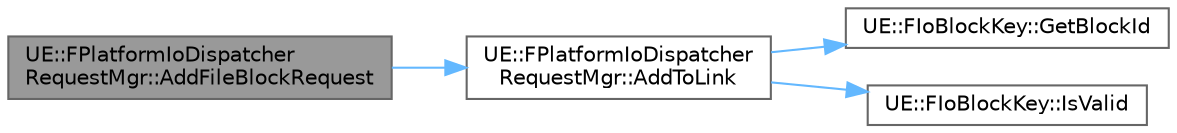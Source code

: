 digraph "UE::FPlatformIoDispatcherRequestMgr::AddFileBlockRequest"
{
 // INTERACTIVE_SVG=YES
 // LATEX_PDF_SIZE
  bgcolor="transparent";
  edge [fontname=Helvetica,fontsize=10,labelfontname=Helvetica,labelfontsize=10];
  node [fontname=Helvetica,fontsize=10,shape=box,height=0.2,width=0.4];
  rankdir="LR";
  Node1 [id="Node000001",label="UE::FPlatformIoDispatcher\lRequestMgr::AddFileBlockRequest",height=0.2,width=0.4,color="gray40", fillcolor="grey60", style="filled", fontcolor="black",tooltip=" "];
  Node1 -> Node2 [id="edge1_Node000001_Node000002",color="steelblue1",style="solid",tooltip=" "];
  Node2 [id="Node000002",label="UE::FPlatformIoDispatcher\lRequestMgr::AddToLink",height=0.2,width=0.4,color="grey40", fillcolor="white", style="filled",URL="$d6/d5a/classUE_1_1FPlatformIoDispatcherRequestMgr.html#ab753ce442ce50a5687b22083909554c6",tooltip=" "];
  Node2 -> Node3 [id="edge2_Node000002_Node000003",color="steelblue1",style="solid",tooltip=" "];
  Node3 [id="Node000003",label="UE::FIoBlockKey::GetBlockId",height=0.2,width=0.4,color="grey40", fillcolor="white", style="filled",URL="$d8/d05/structUE_1_1FIoBlockKey.html#a8664b1f1fe973870e6e396788ffa3800",tooltip=" "];
  Node2 -> Node4 [id="edge3_Node000002_Node000004",color="steelblue1",style="solid",tooltip=" "];
  Node4 [id="Node000004",label="UE::FIoBlockKey::IsValid",height=0.2,width=0.4,color="grey40", fillcolor="white", style="filled",URL="$d8/d05/structUE_1_1FIoBlockKey.html#acd4756e00ee9180f7d2a0a4cd6da3c8a",tooltip=" "];
}
